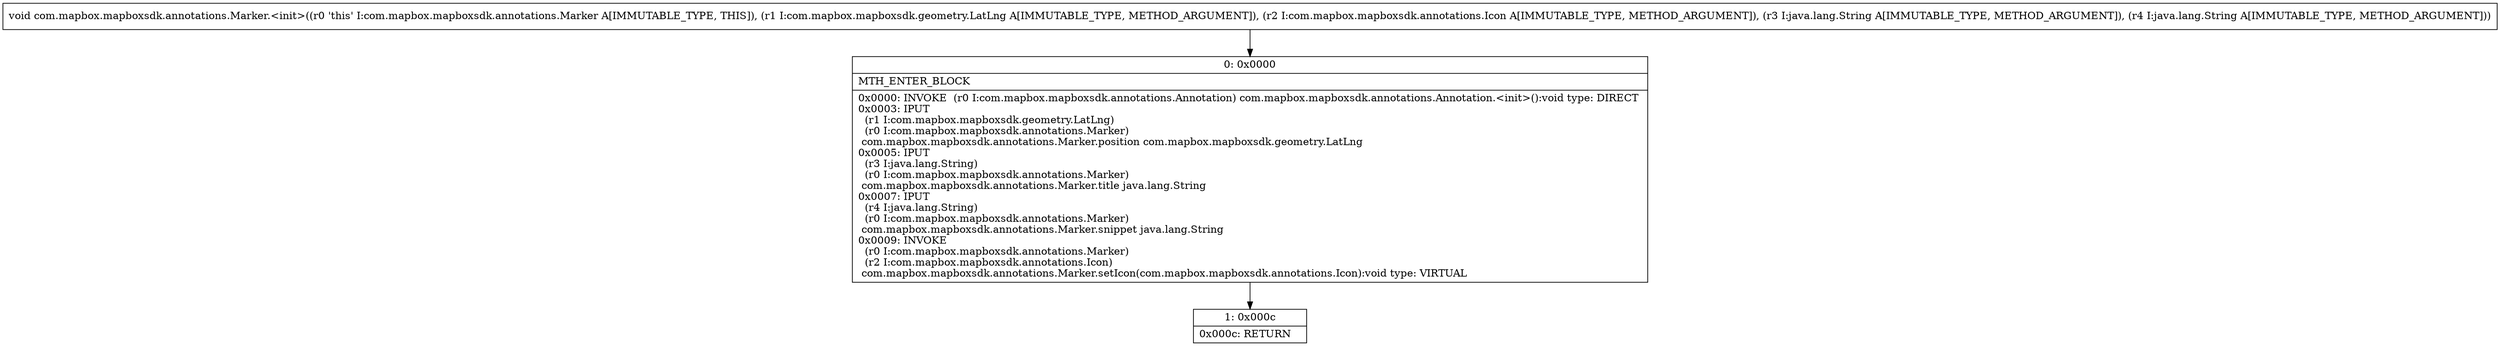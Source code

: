 digraph "CFG forcom.mapbox.mapboxsdk.annotations.Marker.\<init\>(Lcom\/mapbox\/mapboxsdk\/geometry\/LatLng;Lcom\/mapbox\/mapboxsdk\/annotations\/Icon;Ljava\/lang\/String;Ljava\/lang\/String;)V" {
Node_0 [shape=record,label="{0\:\ 0x0000|MTH_ENTER_BLOCK\l|0x0000: INVOKE  (r0 I:com.mapbox.mapboxsdk.annotations.Annotation) com.mapbox.mapboxsdk.annotations.Annotation.\<init\>():void type: DIRECT \l0x0003: IPUT  \l  (r1 I:com.mapbox.mapboxsdk.geometry.LatLng)\l  (r0 I:com.mapbox.mapboxsdk.annotations.Marker)\l com.mapbox.mapboxsdk.annotations.Marker.position com.mapbox.mapboxsdk.geometry.LatLng \l0x0005: IPUT  \l  (r3 I:java.lang.String)\l  (r0 I:com.mapbox.mapboxsdk.annotations.Marker)\l com.mapbox.mapboxsdk.annotations.Marker.title java.lang.String \l0x0007: IPUT  \l  (r4 I:java.lang.String)\l  (r0 I:com.mapbox.mapboxsdk.annotations.Marker)\l com.mapbox.mapboxsdk.annotations.Marker.snippet java.lang.String \l0x0009: INVOKE  \l  (r0 I:com.mapbox.mapboxsdk.annotations.Marker)\l  (r2 I:com.mapbox.mapboxsdk.annotations.Icon)\l com.mapbox.mapboxsdk.annotations.Marker.setIcon(com.mapbox.mapboxsdk.annotations.Icon):void type: VIRTUAL \l}"];
Node_1 [shape=record,label="{1\:\ 0x000c|0x000c: RETURN   \l}"];
MethodNode[shape=record,label="{void com.mapbox.mapboxsdk.annotations.Marker.\<init\>((r0 'this' I:com.mapbox.mapboxsdk.annotations.Marker A[IMMUTABLE_TYPE, THIS]), (r1 I:com.mapbox.mapboxsdk.geometry.LatLng A[IMMUTABLE_TYPE, METHOD_ARGUMENT]), (r2 I:com.mapbox.mapboxsdk.annotations.Icon A[IMMUTABLE_TYPE, METHOD_ARGUMENT]), (r3 I:java.lang.String A[IMMUTABLE_TYPE, METHOD_ARGUMENT]), (r4 I:java.lang.String A[IMMUTABLE_TYPE, METHOD_ARGUMENT])) }"];
MethodNode -> Node_0;
Node_0 -> Node_1;
}

